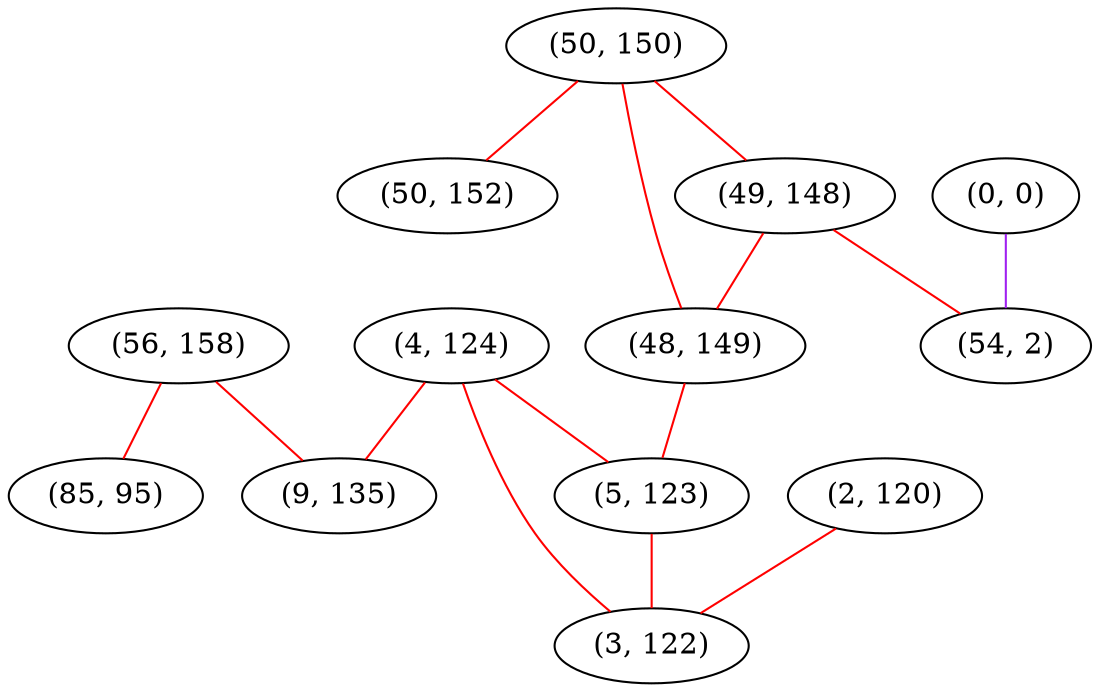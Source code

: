 graph "" {
"(56, 158)";
"(4, 124)";
"(50, 150)";
"(0, 0)";
"(50, 152)";
"(49, 148)";
"(85, 95)";
"(48, 149)";
"(54, 2)";
"(5, 123)";
"(2, 120)";
"(3, 122)";
"(9, 135)";
"(56, 158)" -- "(85, 95)"  [color=red, key=0, weight=1];
"(56, 158)" -- "(9, 135)"  [color=red, key=0, weight=1];
"(4, 124)" -- "(3, 122)"  [color=red, key=0, weight=1];
"(4, 124)" -- "(5, 123)"  [color=red, key=0, weight=1];
"(4, 124)" -- "(9, 135)"  [color=red, key=0, weight=1];
"(50, 150)" -- "(50, 152)"  [color=red, key=0, weight=1];
"(50, 150)" -- "(48, 149)"  [color=red, key=0, weight=1];
"(50, 150)" -- "(49, 148)"  [color=red, key=0, weight=1];
"(0, 0)" -- "(54, 2)"  [color=purple, key=0, weight=4];
"(49, 148)" -- "(48, 149)"  [color=red, key=0, weight=1];
"(49, 148)" -- "(54, 2)"  [color=red, key=0, weight=1];
"(48, 149)" -- "(5, 123)"  [color=red, key=0, weight=1];
"(5, 123)" -- "(3, 122)"  [color=red, key=0, weight=1];
"(2, 120)" -- "(3, 122)"  [color=red, key=0, weight=1];
}

